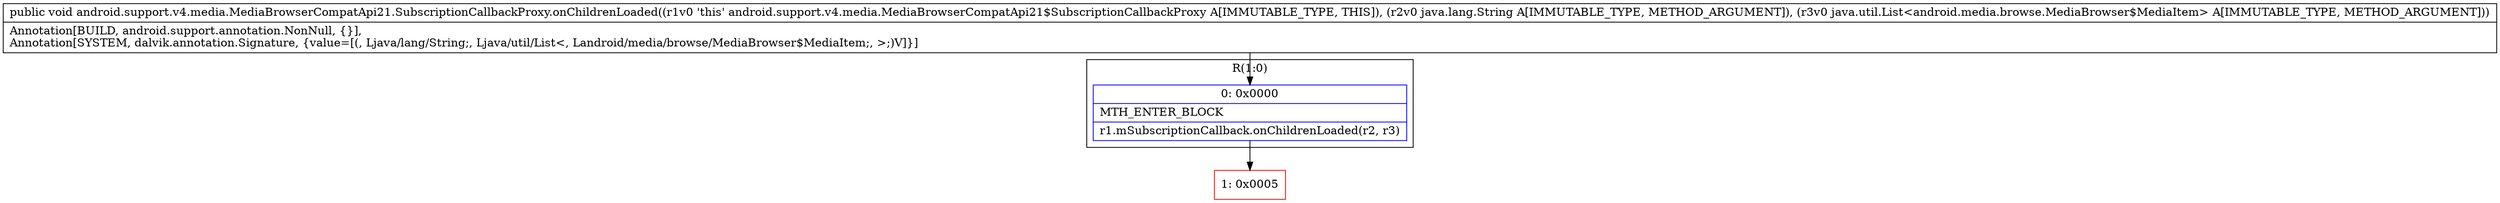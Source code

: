 digraph "CFG forandroid.support.v4.media.MediaBrowserCompatApi21.SubscriptionCallbackProxy.onChildrenLoaded(Ljava\/lang\/String;Ljava\/util\/List;)V" {
subgraph cluster_Region_1593737951 {
label = "R(1:0)";
node [shape=record,color=blue];
Node_0 [shape=record,label="{0\:\ 0x0000|MTH_ENTER_BLOCK\l|r1.mSubscriptionCallback.onChildrenLoaded(r2, r3)\l}"];
}
Node_1 [shape=record,color=red,label="{1\:\ 0x0005}"];
MethodNode[shape=record,label="{public void android.support.v4.media.MediaBrowserCompatApi21.SubscriptionCallbackProxy.onChildrenLoaded((r1v0 'this' android.support.v4.media.MediaBrowserCompatApi21$SubscriptionCallbackProxy A[IMMUTABLE_TYPE, THIS]), (r2v0 java.lang.String A[IMMUTABLE_TYPE, METHOD_ARGUMENT]), (r3v0 java.util.List\<android.media.browse.MediaBrowser$MediaItem\> A[IMMUTABLE_TYPE, METHOD_ARGUMENT]))  | Annotation[BUILD, android.support.annotation.NonNull, \{\}], \lAnnotation[SYSTEM, dalvik.annotation.Signature, \{value=[(, Ljava\/lang\/String;, Ljava\/util\/List\<, Landroid\/media\/browse\/MediaBrowser$MediaItem;, \>;)V]\}]\l}"];
MethodNode -> Node_0;
Node_0 -> Node_1;
}

